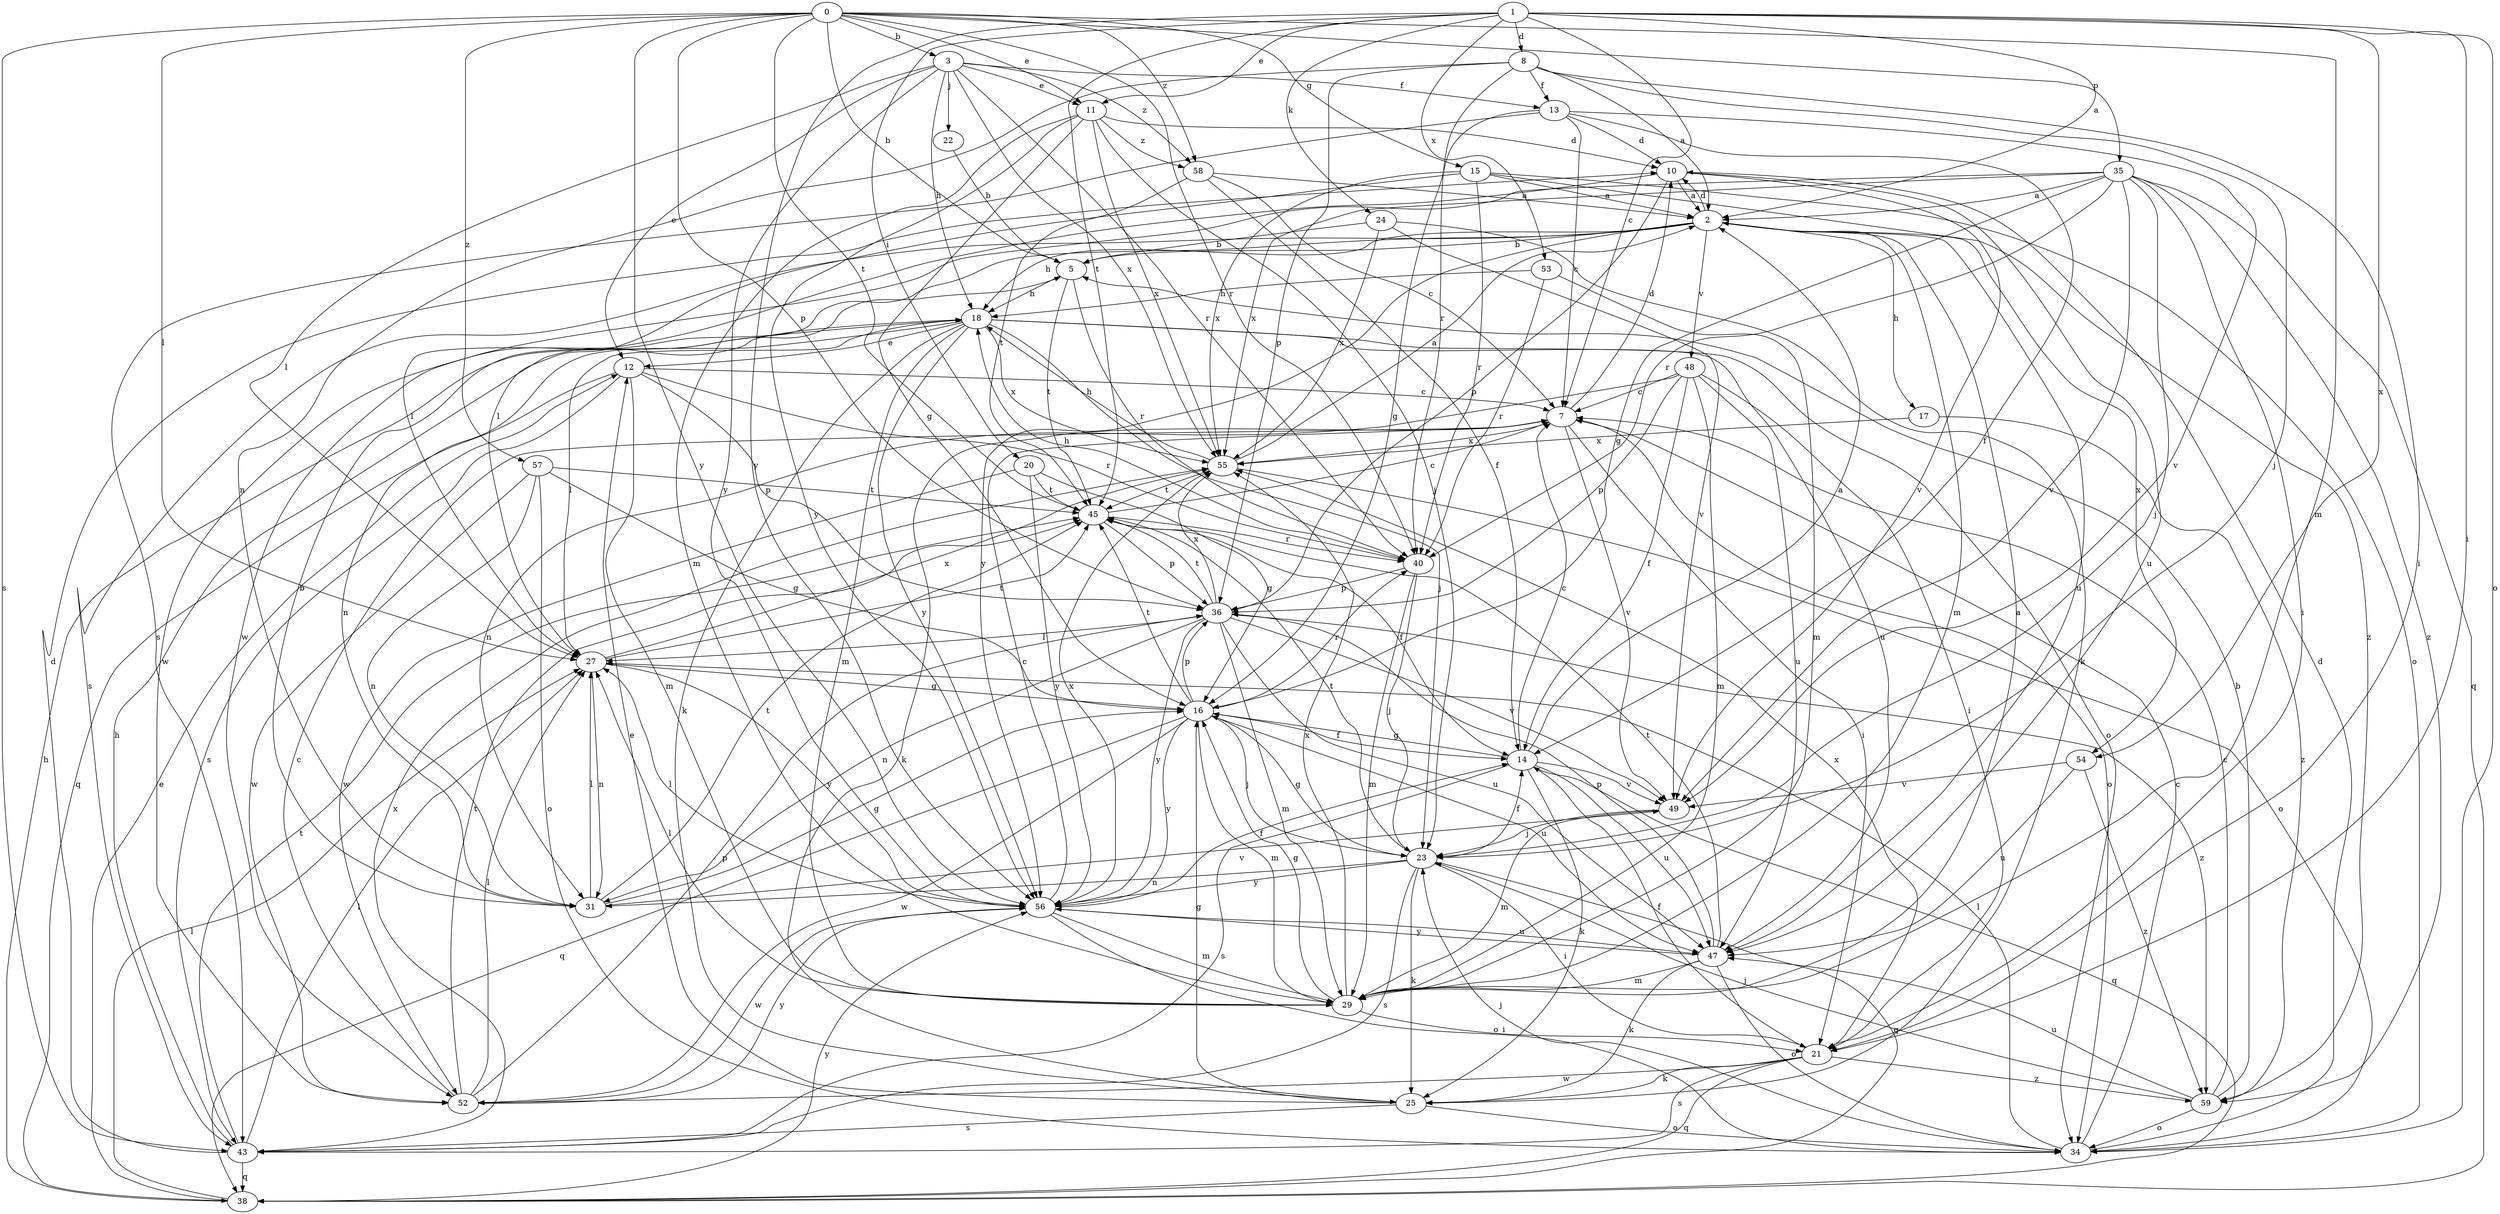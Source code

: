 strict digraph  {
0;
1;
2;
3;
5;
7;
8;
10;
11;
12;
13;
14;
15;
16;
17;
18;
20;
21;
22;
23;
24;
25;
27;
29;
31;
34;
35;
36;
38;
40;
43;
45;
47;
48;
49;
52;
53;
54;
55;
56;
57;
58;
59;
0 -> 3  [label=b];
0 -> 5  [label=b];
0 -> 11  [label=e];
0 -> 15  [label=g];
0 -> 27  [label=l];
0 -> 29  [label=m];
0 -> 35  [label=p];
0 -> 36  [label=p];
0 -> 40  [label=r];
0 -> 43  [label=s];
0 -> 45  [label=t];
0 -> 56  [label=y];
0 -> 57  [label=z];
0 -> 58  [label=z];
1 -> 2  [label=a];
1 -> 7  [label=c];
1 -> 8  [label=d];
1 -> 11  [label=e];
1 -> 20  [label=i];
1 -> 21  [label=i];
1 -> 24  [label=k];
1 -> 34  [label=o];
1 -> 45  [label=t];
1 -> 53  [label=x];
1 -> 54  [label=x];
1 -> 56  [label=y];
2 -> 5  [label=b];
2 -> 10  [label=d];
2 -> 17  [label=h];
2 -> 18  [label=h];
2 -> 29  [label=m];
2 -> 43  [label=s];
2 -> 47  [label=u];
2 -> 48  [label=v];
2 -> 52  [label=w];
2 -> 54  [label=x];
2 -> 56  [label=y];
3 -> 11  [label=e];
3 -> 12  [label=e];
3 -> 13  [label=f];
3 -> 18  [label=h];
3 -> 22  [label=j];
3 -> 27  [label=l];
3 -> 40  [label=r];
3 -> 55  [label=x];
3 -> 56  [label=y];
3 -> 58  [label=z];
5 -> 18  [label=h];
5 -> 40  [label=r];
5 -> 45  [label=t];
7 -> 10  [label=d];
7 -> 21  [label=i];
7 -> 25  [label=k];
7 -> 34  [label=o];
7 -> 49  [label=v];
7 -> 55  [label=x];
8 -> 2  [label=a];
8 -> 13  [label=f];
8 -> 21  [label=i];
8 -> 23  [label=j];
8 -> 31  [label=n];
8 -> 36  [label=p];
8 -> 40  [label=r];
10 -> 2  [label=a];
10 -> 27  [label=l];
10 -> 36  [label=p];
10 -> 47  [label=u];
10 -> 49  [label=v];
11 -> 10  [label=d];
11 -> 16  [label=g];
11 -> 23  [label=j];
11 -> 29  [label=m];
11 -> 55  [label=x];
11 -> 56  [label=y];
11 -> 58  [label=z];
12 -> 7  [label=c];
12 -> 29  [label=m];
12 -> 36  [label=p];
12 -> 38  [label=q];
12 -> 40  [label=r];
12 -> 43  [label=s];
13 -> 7  [label=c];
13 -> 10  [label=d];
13 -> 14  [label=f];
13 -> 16  [label=g];
13 -> 43  [label=s];
13 -> 49  [label=v];
14 -> 2  [label=a];
14 -> 7  [label=c];
14 -> 16  [label=g];
14 -> 25  [label=k];
14 -> 38  [label=q];
14 -> 43  [label=s];
14 -> 47  [label=u];
14 -> 49  [label=v];
15 -> 2  [label=a];
15 -> 27  [label=l];
15 -> 34  [label=o];
15 -> 40  [label=r];
15 -> 55  [label=x];
15 -> 59  [label=z];
16 -> 14  [label=f];
16 -> 23  [label=j];
16 -> 29  [label=m];
16 -> 36  [label=p];
16 -> 38  [label=q];
16 -> 40  [label=r];
16 -> 45  [label=t];
16 -> 47  [label=u];
16 -> 52  [label=w];
16 -> 56  [label=y];
17 -> 55  [label=x];
17 -> 59  [label=z];
18 -> 12  [label=e];
18 -> 23  [label=j];
18 -> 25  [label=k];
18 -> 27  [label=l];
18 -> 29  [label=m];
18 -> 31  [label=n];
18 -> 34  [label=o];
18 -> 47  [label=u];
18 -> 55  [label=x];
18 -> 56  [label=y];
20 -> 16  [label=g];
20 -> 45  [label=t];
20 -> 52  [label=w];
20 -> 56  [label=y];
21 -> 14  [label=f];
21 -> 25  [label=k];
21 -> 38  [label=q];
21 -> 43  [label=s];
21 -> 52  [label=w];
21 -> 55  [label=x];
21 -> 59  [label=z];
22 -> 5  [label=b];
23 -> 14  [label=f];
23 -> 16  [label=g];
23 -> 21  [label=i];
23 -> 25  [label=k];
23 -> 31  [label=n];
23 -> 38  [label=q];
23 -> 43  [label=s];
23 -> 45  [label=t];
23 -> 56  [label=y];
24 -> 5  [label=b];
24 -> 25  [label=k];
24 -> 49  [label=v];
24 -> 55  [label=x];
25 -> 12  [label=e];
25 -> 16  [label=g];
25 -> 34  [label=o];
25 -> 43  [label=s];
27 -> 16  [label=g];
27 -> 31  [label=n];
27 -> 45  [label=t];
27 -> 55  [label=x];
27 -> 56  [label=y];
29 -> 2  [label=a];
29 -> 16  [label=g];
29 -> 21  [label=i];
29 -> 27  [label=l];
29 -> 55  [label=x];
31 -> 5  [label=b];
31 -> 16  [label=g];
31 -> 27  [label=l];
31 -> 45  [label=t];
31 -> 49  [label=v];
34 -> 7  [label=c];
34 -> 10  [label=d];
34 -> 23  [label=j];
34 -> 27  [label=l];
35 -> 2  [label=a];
35 -> 16  [label=g];
35 -> 21  [label=i];
35 -> 23  [label=j];
35 -> 38  [label=q];
35 -> 40  [label=r];
35 -> 49  [label=v];
35 -> 52  [label=w];
35 -> 55  [label=x];
35 -> 59  [label=z];
36 -> 27  [label=l];
36 -> 29  [label=m];
36 -> 31  [label=n];
36 -> 45  [label=t];
36 -> 47  [label=u];
36 -> 49  [label=v];
36 -> 55  [label=x];
36 -> 56  [label=y];
36 -> 59  [label=z];
38 -> 12  [label=e];
38 -> 18  [label=h];
38 -> 27  [label=l];
38 -> 56  [label=y];
40 -> 18  [label=h];
40 -> 23  [label=j];
40 -> 29  [label=m];
40 -> 36  [label=p];
43 -> 10  [label=d];
43 -> 18  [label=h];
43 -> 27  [label=l];
43 -> 38  [label=q];
43 -> 45  [label=t];
43 -> 55  [label=x];
45 -> 7  [label=c];
45 -> 14  [label=f];
45 -> 36  [label=p];
45 -> 40  [label=r];
47 -> 25  [label=k];
47 -> 29  [label=m];
47 -> 34  [label=o];
47 -> 36  [label=p];
47 -> 45  [label=t];
47 -> 56  [label=y];
48 -> 7  [label=c];
48 -> 14  [label=f];
48 -> 21  [label=i];
48 -> 29  [label=m];
48 -> 31  [label=n];
48 -> 36  [label=p];
48 -> 47  [label=u];
49 -> 23  [label=j];
49 -> 29  [label=m];
52 -> 7  [label=c];
52 -> 27  [label=l];
52 -> 36  [label=p];
52 -> 45  [label=t];
52 -> 56  [label=y];
53 -> 18  [label=h];
53 -> 29  [label=m];
53 -> 40  [label=r];
54 -> 47  [label=u];
54 -> 49  [label=v];
54 -> 59  [label=z];
55 -> 2  [label=a];
55 -> 18  [label=h];
55 -> 34  [label=o];
55 -> 45  [label=t];
56 -> 7  [label=c];
56 -> 14  [label=f];
56 -> 27  [label=l];
56 -> 29  [label=m];
56 -> 34  [label=o];
56 -> 47  [label=u];
56 -> 52  [label=w];
56 -> 55  [label=x];
57 -> 16  [label=g];
57 -> 31  [label=n];
57 -> 34  [label=o];
57 -> 45  [label=t];
57 -> 52  [label=w];
58 -> 2  [label=a];
58 -> 7  [label=c];
58 -> 14  [label=f];
58 -> 45  [label=t];
59 -> 5  [label=b];
59 -> 7  [label=c];
59 -> 23  [label=j];
59 -> 34  [label=o];
59 -> 47  [label=u];
}
